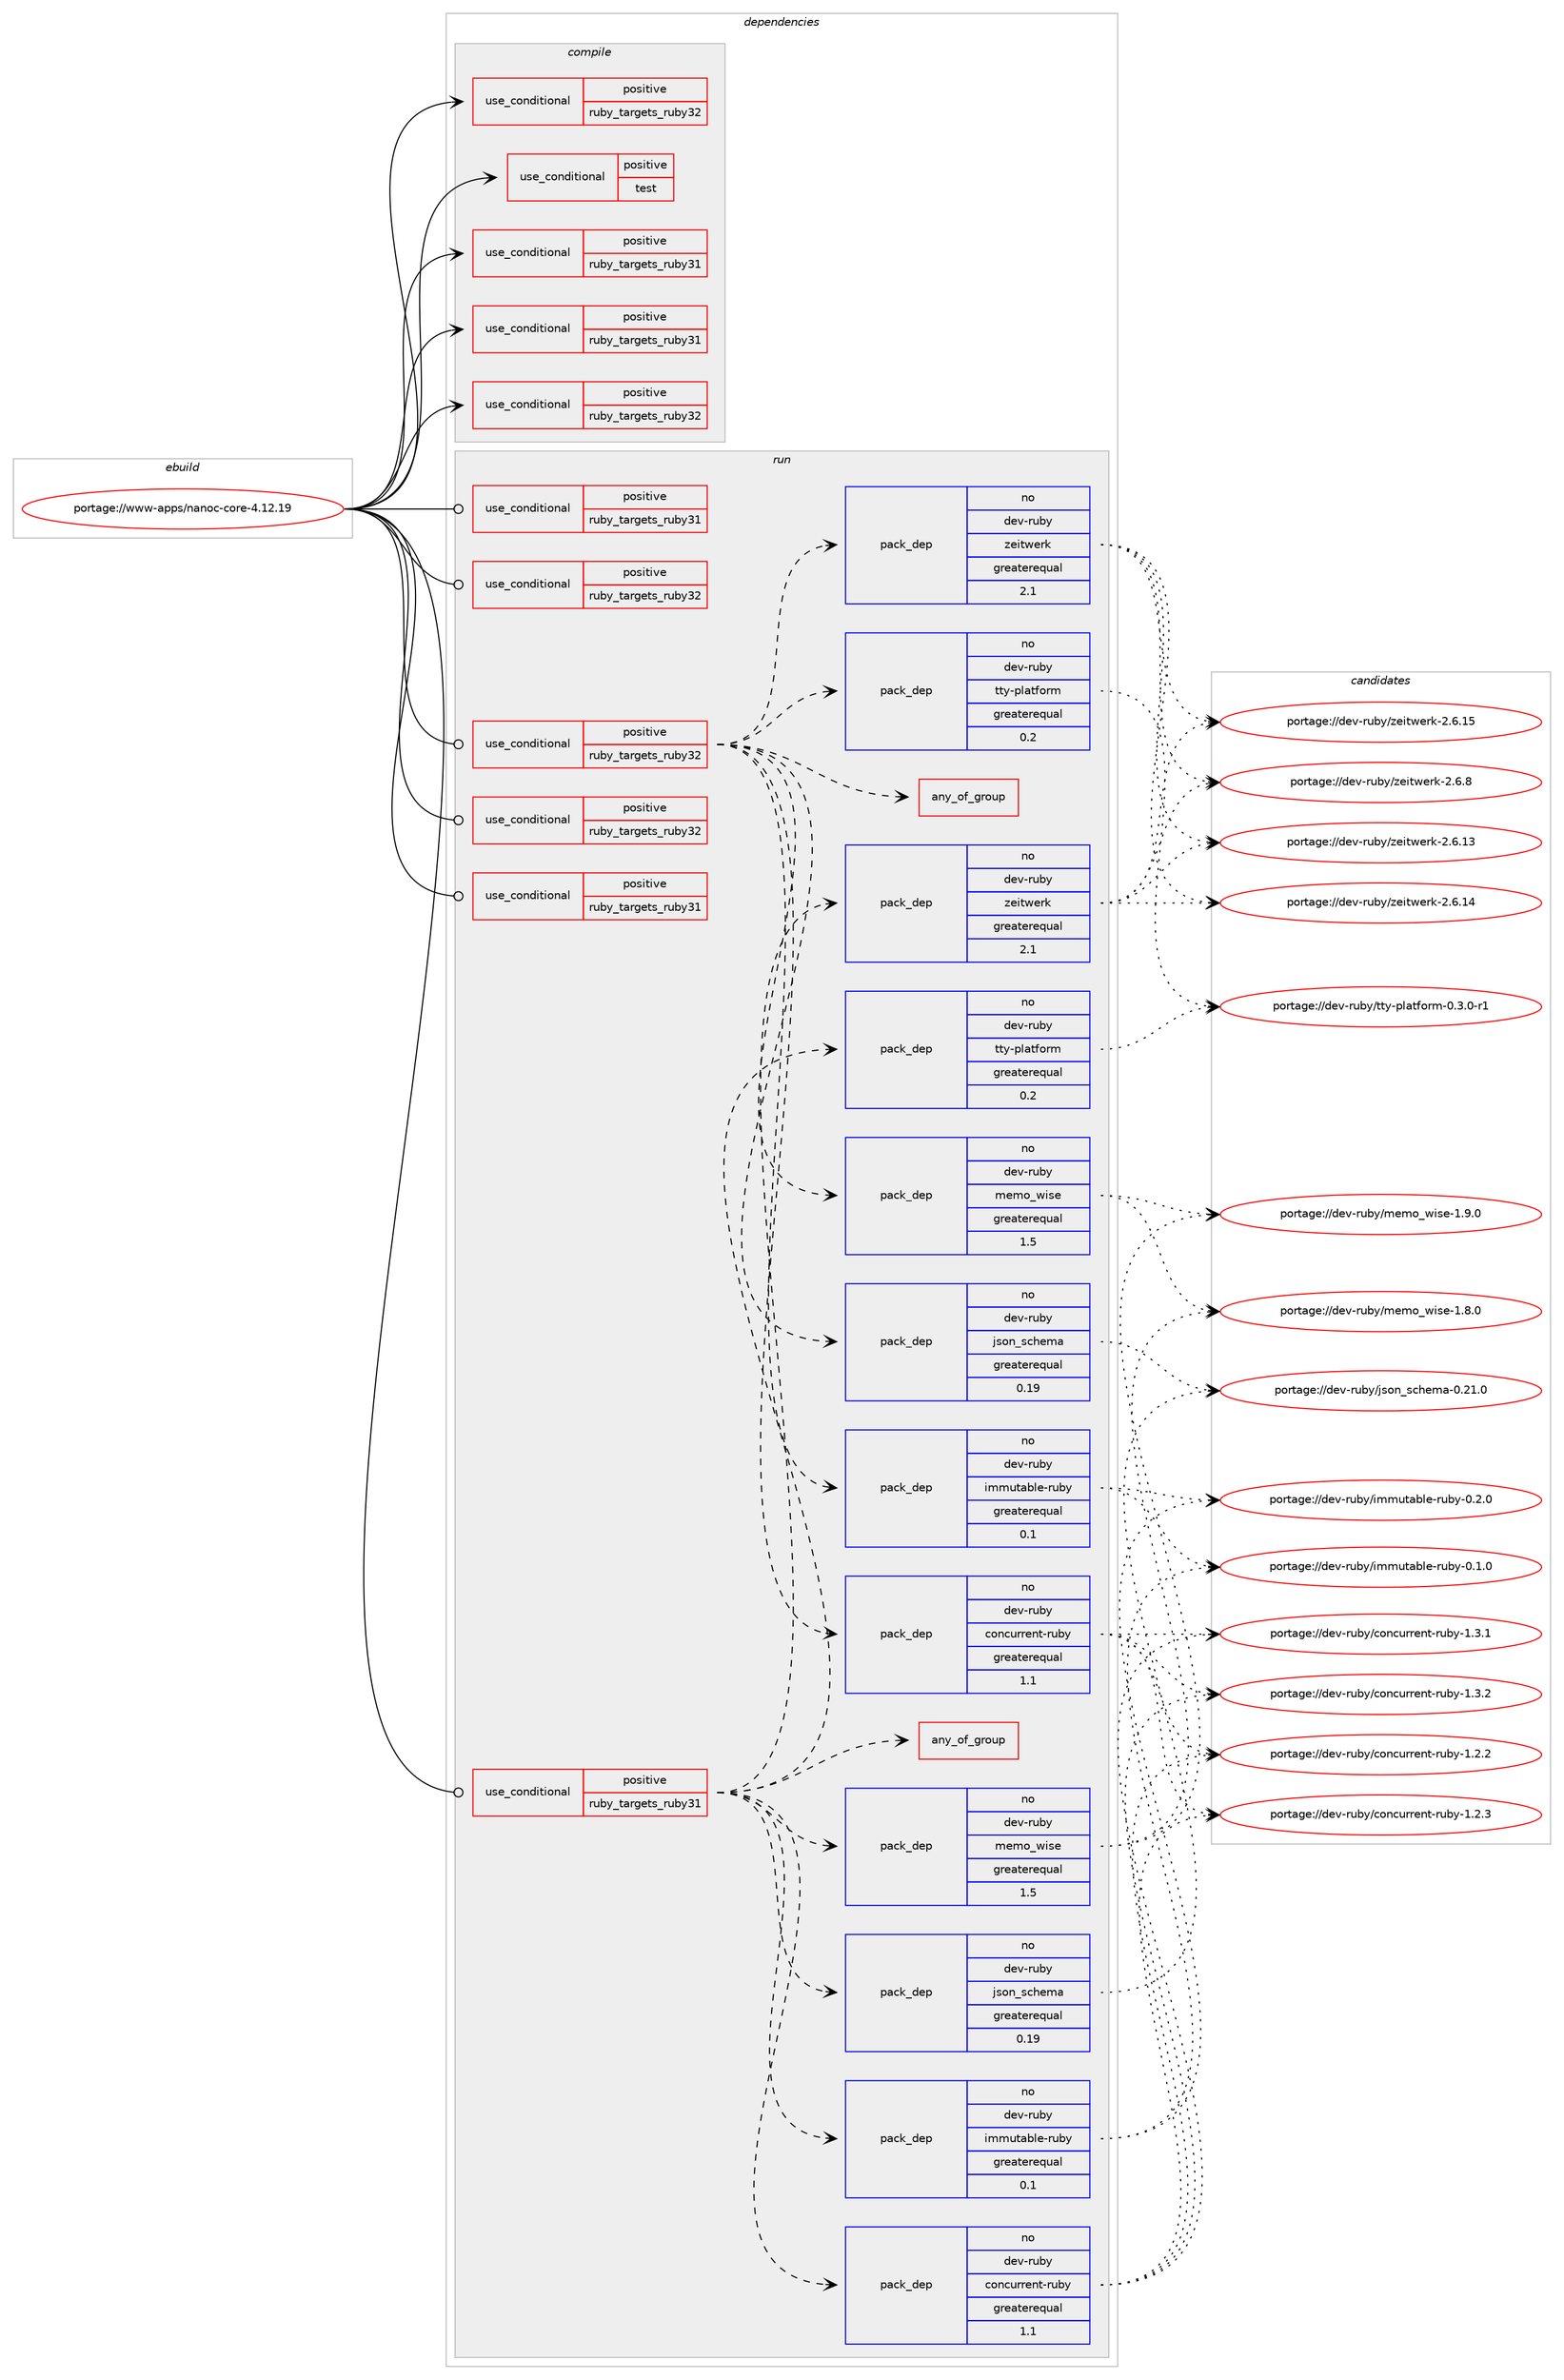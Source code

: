 digraph prolog {

# *************
# Graph options
# *************

newrank=true;
concentrate=true;
compound=true;
graph [rankdir=LR,fontname=Helvetica,fontsize=10,ranksep=1.5];#, ranksep=2.5, nodesep=0.2];
edge  [arrowhead=vee];
node  [fontname=Helvetica,fontsize=10];

# **********
# The ebuild
# **********

subgraph cluster_leftcol {
color=gray;
rank=same;
label=<<i>ebuild</i>>;
id [label="portage://www-apps/nanoc-core-4.12.19", color=red, width=4, href="../www-apps/nanoc-core-4.12.19.svg"];
}

# ****************
# The dependencies
# ****************

subgraph cluster_midcol {
color=gray;
label=<<i>dependencies</i>>;
subgraph cluster_compile {
fillcolor="#eeeeee";
style=filled;
label=<<i>compile</i>>;
subgraph cond1166 {
dependency2887 [label=<<TABLE BORDER="0" CELLBORDER="1" CELLSPACING="0" CELLPADDING="4"><TR><TD ROWSPAN="3" CELLPADDING="10">use_conditional</TD></TR><TR><TD>positive</TD></TR><TR><TD>ruby_targets_ruby31</TD></TR></TABLE>>, shape=none, color=red];
# *** BEGIN UNKNOWN DEPENDENCY TYPE (TODO) ***
# dependency2887 -> package_dependency(portage://www-apps/nanoc-core-4.12.19,install,no,dev-lang,ruby,none,[,,],[slot(3.1)],[])
# *** END UNKNOWN DEPENDENCY TYPE (TODO) ***

}
id:e -> dependency2887:w [weight=20,style="solid",arrowhead="vee"];
subgraph cond1167 {
dependency2888 [label=<<TABLE BORDER="0" CELLBORDER="1" CELLSPACING="0" CELLPADDING="4"><TR><TD ROWSPAN="3" CELLPADDING="10">use_conditional</TD></TR><TR><TD>positive</TD></TR><TR><TD>ruby_targets_ruby31</TD></TR></TABLE>>, shape=none, color=red];
# *** BEGIN UNKNOWN DEPENDENCY TYPE (TODO) ***
# dependency2888 -> package_dependency(portage://www-apps/nanoc-core-4.12.19,install,no,virtual,rubygems,none,[,,],[],[use(enable(ruby_targets_ruby31),negative)])
# *** END UNKNOWN DEPENDENCY TYPE (TODO) ***

}
id:e -> dependency2888:w [weight=20,style="solid",arrowhead="vee"];
subgraph cond1168 {
dependency2889 [label=<<TABLE BORDER="0" CELLBORDER="1" CELLSPACING="0" CELLPADDING="4"><TR><TD ROWSPAN="3" CELLPADDING="10">use_conditional</TD></TR><TR><TD>positive</TD></TR><TR><TD>ruby_targets_ruby32</TD></TR></TABLE>>, shape=none, color=red];
# *** BEGIN UNKNOWN DEPENDENCY TYPE (TODO) ***
# dependency2889 -> package_dependency(portage://www-apps/nanoc-core-4.12.19,install,no,dev-lang,ruby,none,[,,],[slot(3.2)],[])
# *** END UNKNOWN DEPENDENCY TYPE (TODO) ***

}
id:e -> dependency2889:w [weight=20,style="solid",arrowhead="vee"];
subgraph cond1169 {
dependency2890 [label=<<TABLE BORDER="0" CELLBORDER="1" CELLSPACING="0" CELLPADDING="4"><TR><TD ROWSPAN="3" CELLPADDING="10">use_conditional</TD></TR><TR><TD>positive</TD></TR><TR><TD>ruby_targets_ruby32</TD></TR></TABLE>>, shape=none, color=red];
# *** BEGIN UNKNOWN DEPENDENCY TYPE (TODO) ***
# dependency2890 -> package_dependency(portage://www-apps/nanoc-core-4.12.19,install,no,virtual,rubygems,none,[,,],[],[use(enable(ruby_targets_ruby32),negative)])
# *** END UNKNOWN DEPENDENCY TYPE (TODO) ***

}
id:e -> dependency2890:w [weight=20,style="solid",arrowhead="vee"];
subgraph cond1170 {
dependency2891 [label=<<TABLE BORDER="0" CELLBORDER="1" CELLSPACING="0" CELLPADDING="4"><TR><TD ROWSPAN="3" CELLPADDING="10">use_conditional</TD></TR><TR><TD>positive</TD></TR><TR><TD>test</TD></TR></TABLE>>, shape=none, color=red];
# *** BEGIN UNKNOWN DEPENDENCY TYPE (TODO) ***
# dependency2891 -> package_dependency(portage://www-apps/nanoc-core-4.12.19,install,no,app-text,asciidoc,none,[,,],[],[])
# *** END UNKNOWN DEPENDENCY TYPE (TODO) ***

# *** BEGIN UNKNOWN DEPENDENCY TYPE (TODO) ***
# dependency2891 -> package_dependency(portage://www-apps/nanoc-core-4.12.19,install,no,app-text,highlight,none,[,,],[],[])
# *** END UNKNOWN DEPENDENCY TYPE (TODO) ***

}
id:e -> dependency2891:w [weight=20,style="solid",arrowhead="vee"];
}
subgraph cluster_compileandrun {
fillcolor="#eeeeee";
style=filled;
label=<<i>compile and run</i>>;
}
subgraph cluster_run {
fillcolor="#eeeeee";
style=filled;
label=<<i>run</i>>;
subgraph cond1171 {
dependency2892 [label=<<TABLE BORDER="0" CELLBORDER="1" CELLSPACING="0" CELLPADDING="4"><TR><TD ROWSPAN="3" CELLPADDING="10">use_conditional</TD></TR><TR><TD>positive</TD></TR><TR><TD>ruby_targets_ruby31</TD></TR></TABLE>>, shape=none, color=red];
# *** BEGIN UNKNOWN DEPENDENCY TYPE (TODO) ***
# dependency2892 -> package_dependency(portage://www-apps/nanoc-core-4.12.19,run,no,dev-lang,ruby,none,[,,],[slot(3.1)],[])
# *** END UNKNOWN DEPENDENCY TYPE (TODO) ***

}
id:e -> dependency2892:w [weight=20,style="solid",arrowhead="odot"];
subgraph cond1172 {
dependency2893 [label=<<TABLE BORDER="0" CELLBORDER="1" CELLSPACING="0" CELLPADDING="4"><TR><TD ROWSPAN="3" CELLPADDING="10">use_conditional</TD></TR><TR><TD>positive</TD></TR><TR><TD>ruby_targets_ruby31</TD></TR></TABLE>>, shape=none, color=red];
subgraph pack1651 {
dependency2894 [label=<<TABLE BORDER="0" CELLBORDER="1" CELLSPACING="0" CELLPADDING="4" WIDTH="220"><TR><TD ROWSPAN="6" CELLPADDING="30">pack_dep</TD></TR><TR><TD WIDTH="110">no</TD></TR><TR><TD>dev-ruby</TD></TR><TR><TD>concurrent-ruby</TD></TR><TR><TD>greaterequal</TD></TR><TR><TD>1.1</TD></TR></TABLE>>, shape=none, color=blue];
}
dependency2893:e -> dependency2894:w [weight=20,style="dashed",arrowhead="vee"];
# *** BEGIN UNKNOWN DEPENDENCY TYPE (TODO) ***
# dependency2893 -> package_dependency(portage://www-apps/nanoc-core-4.12.19,run,no,dev-ruby,ddmetrics,none,[,,],[slot(1)],[use(enable(ruby_targets_ruby31),negative)])
# *** END UNKNOWN DEPENDENCY TYPE (TODO) ***

# *** BEGIN UNKNOWN DEPENDENCY TYPE (TODO) ***
# dependency2893 -> package_dependency(portage://www-apps/nanoc-core-4.12.19,run,no,dev-ruby,ddplugin,none,[,,],[slot(1)],[use(enable(ruby_targets_ruby31),negative)])
# *** END UNKNOWN DEPENDENCY TYPE (TODO) ***

subgraph pack1652 {
dependency2895 [label=<<TABLE BORDER="0" CELLBORDER="1" CELLSPACING="0" CELLPADDING="4" WIDTH="220"><TR><TD ROWSPAN="6" CELLPADDING="30">pack_dep</TD></TR><TR><TD WIDTH="110">no</TD></TR><TR><TD>dev-ruby</TD></TR><TR><TD>immutable-ruby</TD></TR><TR><TD>greaterequal</TD></TR><TR><TD>0.1</TD></TR></TABLE>>, shape=none, color=blue];
}
dependency2893:e -> dependency2895:w [weight=20,style="dashed",arrowhead="vee"];
subgraph pack1653 {
dependency2896 [label=<<TABLE BORDER="0" CELLBORDER="1" CELLSPACING="0" CELLPADDING="4" WIDTH="220"><TR><TD ROWSPAN="6" CELLPADDING="30">pack_dep</TD></TR><TR><TD WIDTH="110">no</TD></TR><TR><TD>dev-ruby</TD></TR><TR><TD>json_schema</TD></TR><TR><TD>greaterequal</TD></TR><TR><TD>0.19</TD></TR></TABLE>>, shape=none, color=blue];
}
dependency2893:e -> dependency2896:w [weight=20,style="dashed",arrowhead="vee"];
subgraph pack1654 {
dependency2897 [label=<<TABLE BORDER="0" CELLBORDER="1" CELLSPACING="0" CELLPADDING="4" WIDTH="220"><TR><TD ROWSPAN="6" CELLPADDING="30">pack_dep</TD></TR><TR><TD WIDTH="110">no</TD></TR><TR><TD>dev-ruby</TD></TR><TR><TD>memo_wise</TD></TR><TR><TD>greaterequal</TD></TR><TR><TD>1.5</TD></TR></TABLE>>, shape=none, color=blue];
}
dependency2893:e -> dependency2897:w [weight=20,style="dashed",arrowhead="vee"];
subgraph any72 {
dependency2898 [label=<<TABLE BORDER="0" CELLBORDER="1" CELLSPACING="0" CELLPADDING="4"><TR><TD CELLPADDING="10">any_of_group</TD></TR></TABLE>>, shape=none, color=red];# *** BEGIN UNKNOWN DEPENDENCY TYPE (TODO) ***
# dependency2898 -> package_dependency(portage://www-apps/nanoc-core-4.12.19,run,no,dev-ruby,psych,none,[,,],[slot(5)],[use(enable(ruby_targets_ruby31),negative)])
# *** END UNKNOWN DEPENDENCY TYPE (TODO) ***

# *** BEGIN UNKNOWN DEPENDENCY TYPE (TODO) ***
# dependency2898 -> package_dependency(portage://www-apps/nanoc-core-4.12.19,run,no,dev-ruby,psych,none,[,,],[slot(0)],[use(enable(ruby_targets_ruby31),negative)])
# *** END UNKNOWN DEPENDENCY TYPE (TODO) ***

}
dependency2893:e -> dependency2898:w [weight=20,style="dashed",arrowhead="vee"];
# *** BEGIN UNKNOWN DEPENDENCY TYPE (TODO) ***
# dependency2893 -> package_dependency(portage://www-apps/nanoc-core-4.12.19,run,no,dev-ruby,slow_enumerator_tools,none,[,,],[slot(1)],[use(enable(ruby_targets_ruby31),negative)])
# *** END UNKNOWN DEPENDENCY TYPE (TODO) ***

subgraph pack1655 {
dependency2899 [label=<<TABLE BORDER="0" CELLBORDER="1" CELLSPACING="0" CELLPADDING="4" WIDTH="220"><TR><TD ROWSPAN="6" CELLPADDING="30">pack_dep</TD></TR><TR><TD WIDTH="110">no</TD></TR><TR><TD>dev-ruby</TD></TR><TR><TD>tty-platform</TD></TR><TR><TD>greaterequal</TD></TR><TR><TD>0.2</TD></TR></TABLE>>, shape=none, color=blue];
}
dependency2893:e -> dependency2899:w [weight=20,style="dashed",arrowhead="vee"];
subgraph pack1656 {
dependency2900 [label=<<TABLE BORDER="0" CELLBORDER="1" CELLSPACING="0" CELLPADDING="4" WIDTH="220"><TR><TD ROWSPAN="6" CELLPADDING="30">pack_dep</TD></TR><TR><TD WIDTH="110">no</TD></TR><TR><TD>dev-ruby</TD></TR><TR><TD>zeitwerk</TD></TR><TR><TD>greaterequal</TD></TR><TR><TD>2.1</TD></TR></TABLE>>, shape=none, color=blue];
}
dependency2893:e -> dependency2900:w [weight=20,style="dashed",arrowhead="vee"];
}
id:e -> dependency2893:w [weight=20,style="solid",arrowhead="odot"];
subgraph cond1173 {
dependency2901 [label=<<TABLE BORDER="0" CELLBORDER="1" CELLSPACING="0" CELLPADDING="4"><TR><TD ROWSPAN="3" CELLPADDING="10">use_conditional</TD></TR><TR><TD>positive</TD></TR><TR><TD>ruby_targets_ruby31</TD></TR></TABLE>>, shape=none, color=red];
# *** BEGIN UNKNOWN DEPENDENCY TYPE (TODO) ***
# dependency2901 -> package_dependency(portage://www-apps/nanoc-core-4.12.19,run,no,virtual,rubygems,none,[,,],[],[use(enable(ruby_targets_ruby31),negative)])
# *** END UNKNOWN DEPENDENCY TYPE (TODO) ***

}
id:e -> dependency2901:w [weight=20,style="solid",arrowhead="odot"];
subgraph cond1174 {
dependency2902 [label=<<TABLE BORDER="0" CELLBORDER="1" CELLSPACING="0" CELLPADDING="4"><TR><TD ROWSPAN="3" CELLPADDING="10">use_conditional</TD></TR><TR><TD>positive</TD></TR><TR><TD>ruby_targets_ruby32</TD></TR></TABLE>>, shape=none, color=red];
# *** BEGIN UNKNOWN DEPENDENCY TYPE (TODO) ***
# dependency2902 -> package_dependency(portage://www-apps/nanoc-core-4.12.19,run,no,dev-lang,ruby,none,[,,],[slot(3.2)],[])
# *** END UNKNOWN DEPENDENCY TYPE (TODO) ***

}
id:e -> dependency2902:w [weight=20,style="solid",arrowhead="odot"];
subgraph cond1175 {
dependency2903 [label=<<TABLE BORDER="0" CELLBORDER="1" CELLSPACING="0" CELLPADDING="4"><TR><TD ROWSPAN="3" CELLPADDING="10">use_conditional</TD></TR><TR><TD>positive</TD></TR><TR><TD>ruby_targets_ruby32</TD></TR></TABLE>>, shape=none, color=red];
subgraph pack1657 {
dependency2904 [label=<<TABLE BORDER="0" CELLBORDER="1" CELLSPACING="0" CELLPADDING="4" WIDTH="220"><TR><TD ROWSPAN="6" CELLPADDING="30">pack_dep</TD></TR><TR><TD WIDTH="110">no</TD></TR><TR><TD>dev-ruby</TD></TR><TR><TD>concurrent-ruby</TD></TR><TR><TD>greaterequal</TD></TR><TR><TD>1.1</TD></TR></TABLE>>, shape=none, color=blue];
}
dependency2903:e -> dependency2904:w [weight=20,style="dashed",arrowhead="vee"];
# *** BEGIN UNKNOWN DEPENDENCY TYPE (TODO) ***
# dependency2903 -> package_dependency(portage://www-apps/nanoc-core-4.12.19,run,no,dev-ruby,ddmetrics,none,[,,],[slot(1)],[use(enable(ruby_targets_ruby32),negative)])
# *** END UNKNOWN DEPENDENCY TYPE (TODO) ***

# *** BEGIN UNKNOWN DEPENDENCY TYPE (TODO) ***
# dependency2903 -> package_dependency(portage://www-apps/nanoc-core-4.12.19,run,no,dev-ruby,ddplugin,none,[,,],[slot(1)],[use(enable(ruby_targets_ruby32),negative)])
# *** END UNKNOWN DEPENDENCY TYPE (TODO) ***

subgraph pack1658 {
dependency2905 [label=<<TABLE BORDER="0" CELLBORDER="1" CELLSPACING="0" CELLPADDING="4" WIDTH="220"><TR><TD ROWSPAN="6" CELLPADDING="30">pack_dep</TD></TR><TR><TD WIDTH="110">no</TD></TR><TR><TD>dev-ruby</TD></TR><TR><TD>immutable-ruby</TD></TR><TR><TD>greaterequal</TD></TR><TR><TD>0.1</TD></TR></TABLE>>, shape=none, color=blue];
}
dependency2903:e -> dependency2905:w [weight=20,style="dashed",arrowhead="vee"];
subgraph pack1659 {
dependency2906 [label=<<TABLE BORDER="0" CELLBORDER="1" CELLSPACING="0" CELLPADDING="4" WIDTH="220"><TR><TD ROWSPAN="6" CELLPADDING="30">pack_dep</TD></TR><TR><TD WIDTH="110">no</TD></TR><TR><TD>dev-ruby</TD></TR><TR><TD>json_schema</TD></TR><TR><TD>greaterequal</TD></TR><TR><TD>0.19</TD></TR></TABLE>>, shape=none, color=blue];
}
dependency2903:e -> dependency2906:w [weight=20,style="dashed",arrowhead="vee"];
subgraph pack1660 {
dependency2907 [label=<<TABLE BORDER="0" CELLBORDER="1" CELLSPACING="0" CELLPADDING="4" WIDTH="220"><TR><TD ROWSPAN="6" CELLPADDING="30">pack_dep</TD></TR><TR><TD WIDTH="110">no</TD></TR><TR><TD>dev-ruby</TD></TR><TR><TD>memo_wise</TD></TR><TR><TD>greaterequal</TD></TR><TR><TD>1.5</TD></TR></TABLE>>, shape=none, color=blue];
}
dependency2903:e -> dependency2907:w [weight=20,style="dashed",arrowhead="vee"];
subgraph any73 {
dependency2908 [label=<<TABLE BORDER="0" CELLBORDER="1" CELLSPACING="0" CELLPADDING="4"><TR><TD CELLPADDING="10">any_of_group</TD></TR></TABLE>>, shape=none, color=red];# *** BEGIN UNKNOWN DEPENDENCY TYPE (TODO) ***
# dependency2908 -> package_dependency(portage://www-apps/nanoc-core-4.12.19,run,no,dev-ruby,psych,none,[,,],[slot(5)],[use(enable(ruby_targets_ruby32),negative)])
# *** END UNKNOWN DEPENDENCY TYPE (TODO) ***

# *** BEGIN UNKNOWN DEPENDENCY TYPE (TODO) ***
# dependency2908 -> package_dependency(portage://www-apps/nanoc-core-4.12.19,run,no,dev-ruby,psych,none,[,,],[slot(0)],[use(enable(ruby_targets_ruby32),negative)])
# *** END UNKNOWN DEPENDENCY TYPE (TODO) ***

}
dependency2903:e -> dependency2908:w [weight=20,style="dashed",arrowhead="vee"];
# *** BEGIN UNKNOWN DEPENDENCY TYPE (TODO) ***
# dependency2903 -> package_dependency(portage://www-apps/nanoc-core-4.12.19,run,no,dev-ruby,slow_enumerator_tools,none,[,,],[slot(1)],[use(enable(ruby_targets_ruby32),negative)])
# *** END UNKNOWN DEPENDENCY TYPE (TODO) ***

subgraph pack1661 {
dependency2909 [label=<<TABLE BORDER="0" CELLBORDER="1" CELLSPACING="0" CELLPADDING="4" WIDTH="220"><TR><TD ROWSPAN="6" CELLPADDING="30">pack_dep</TD></TR><TR><TD WIDTH="110">no</TD></TR><TR><TD>dev-ruby</TD></TR><TR><TD>tty-platform</TD></TR><TR><TD>greaterequal</TD></TR><TR><TD>0.2</TD></TR></TABLE>>, shape=none, color=blue];
}
dependency2903:e -> dependency2909:w [weight=20,style="dashed",arrowhead="vee"];
subgraph pack1662 {
dependency2910 [label=<<TABLE BORDER="0" CELLBORDER="1" CELLSPACING="0" CELLPADDING="4" WIDTH="220"><TR><TD ROWSPAN="6" CELLPADDING="30">pack_dep</TD></TR><TR><TD WIDTH="110">no</TD></TR><TR><TD>dev-ruby</TD></TR><TR><TD>zeitwerk</TD></TR><TR><TD>greaterequal</TD></TR><TR><TD>2.1</TD></TR></TABLE>>, shape=none, color=blue];
}
dependency2903:e -> dependency2910:w [weight=20,style="dashed",arrowhead="vee"];
}
id:e -> dependency2903:w [weight=20,style="solid",arrowhead="odot"];
subgraph cond1176 {
dependency2911 [label=<<TABLE BORDER="0" CELLBORDER="1" CELLSPACING="0" CELLPADDING="4"><TR><TD ROWSPAN="3" CELLPADDING="10">use_conditional</TD></TR><TR><TD>positive</TD></TR><TR><TD>ruby_targets_ruby32</TD></TR></TABLE>>, shape=none, color=red];
# *** BEGIN UNKNOWN DEPENDENCY TYPE (TODO) ***
# dependency2911 -> package_dependency(portage://www-apps/nanoc-core-4.12.19,run,no,virtual,rubygems,none,[,,],[],[use(enable(ruby_targets_ruby32),negative)])
# *** END UNKNOWN DEPENDENCY TYPE (TODO) ***

}
id:e -> dependency2911:w [weight=20,style="solid",arrowhead="odot"];
}
}

# **************
# The candidates
# **************

subgraph cluster_choices {
rank=same;
color=gray;
label=<<i>candidates</i>>;

subgraph choice1651 {
color=black;
nodesep=1;
choice10010111845114117981214799111110991171141141011101164511411798121454946504650 [label="portage://dev-ruby/concurrent-ruby-1.2.2", color=red, width=4,href="../dev-ruby/concurrent-ruby-1.2.2.svg"];
choice10010111845114117981214799111110991171141141011101164511411798121454946504651 [label="portage://dev-ruby/concurrent-ruby-1.2.3", color=red, width=4,href="../dev-ruby/concurrent-ruby-1.2.3.svg"];
choice10010111845114117981214799111110991171141141011101164511411798121454946514649 [label="portage://dev-ruby/concurrent-ruby-1.3.1", color=red, width=4,href="../dev-ruby/concurrent-ruby-1.3.1.svg"];
choice10010111845114117981214799111110991171141141011101164511411798121454946514650 [label="portage://dev-ruby/concurrent-ruby-1.3.2", color=red, width=4,href="../dev-ruby/concurrent-ruby-1.3.2.svg"];
dependency2894:e -> choice10010111845114117981214799111110991171141141011101164511411798121454946504650:w [style=dotted,weight="100"];
dependency2894:e -> choice10010111845114117981214799111110991171141141011101164511411798121454946504651:w [style=dotted,weight="100"];
dependency2894:e -> choice10010111845114117981214799111110991171141141011101164511411798121454946514649:w [style=dotted,weight="100"];
dependency2894:e -> choice10010111845114117981214799111110991171141141011101164511411798121454946514650:w [style=dotted,weight="100"];
}
subgraph choice1652 {
color=black;
nodesep=1;
choice10010111845114117981214710510910911711697981081014511411798121454846494648 [label="portage://dev-ruby/immutable-ruby-0.1.0", color=red, width=4,href="../dev-ruby/immutable-ruby-0.1.0.svg"];
choice10010111845114117981214710510910911711697981081014511411798121454846504648 [label="portage://dev-ruby/immutable-ruby-0.2.0", color=red, width=4,href="../dev-ruby/immutable-ruby-0.2.0.svg"];
dependency2895:e -> choice10010111845114117981214710510910911711697981081014511411798121454846494648:w [style=dotted,weight="100"];
dependency2895:e -> choice10010111845114117981214710510910911711697981081014511411798121454846504648:w [style=dotted,weight="100"];
}
subgraph choice1653 {
color=black;
nodesep=1;
choice10010111845114117981214710611511111095115991041011099745484650494648 [label="portage://dev-ruby/json_schema-0.21.0", color=red, width=4,href="../dev-ruby/json_schema-0.21.0.svg"];
dependency2896:e -> choice10010111845114117981214710611511111095115991041011099745484650494648:w [style=dotted,weight="100"];
}
subgraph choice1654 {
color=black;
nodesep=1;
choice10010111845114117981214710910110911195119105115101454946564648 [label="portage://dev-ruby/memo_wise-1.8.0", color=red, width=4,href="../dev-ruby/memo_wise-1.8.0.svg"];
choice10010111845114117981214710910110911195119105115101454946574648 [label="portage://dev-ruby/memo_wise-1.9.0", color=red, width=4,href="../dev-ruby/memo_wise-1.9.0.svg"];
dependency2897:e -> choice10010111845114117981214710910110911195119105115101454946564648:w [style=dotted,weight="100"];
dependency2897:e -> choice10010111845114117981214710910110911195119105115101454946574648:w [style=dotted,weight="100"];
}
subgraph choice1655 {
color=black;
nodesep=1;
choice10010111845114117981214711611612145112108971161021111141094548465146484511449 [label="portage://dev-ruby/tty-platform-0.3.0-r1", color=red, width=4,href="../dev-ruby/tty-platform-0.3.0-r1.svg"];
dependency2899:e -> choice10010111845114117981214711611612145112108971161021111141094548465146484511449:w [style=dotted,weight="100"];
}
subgraph choice1656 {
color=black;
nodesep=1;
choice10010111845114117981214712210110511611910111410745504654464951 [label="portage://dev-ruby/zeitwerk-2.6.13", color=red, width=4,href="../dev-ruby/zeitwerk-2.6.13.svg"];
choice10010111845114117981214712210110511611910111410745504654464952 [label="portage://dev-ruby/zeitwerk-2.6.14", color=red, width=4,href="../dev-ruby/zeitwerk-2.6.14.svg"];
choice10010111845114117981214712210110511611910111410745504654464953 [label="portage://dev-ruby/zeitwerk-2.6.15", color=red, width=4,href="../dev-ruby/zeitwerk-2.6.15.svg"];
choice100101118451141179812147122101105116119101114107455046544656 [label="portage://dev-ruby/zeitwerk-2.6.8", color=red, width=4,href="../dev-ruby/zeitwerk-2.6.8.svg"];
dependency2900:e -> choice10010111845114117981214712210110511611910111410745504654464951:w [style=dotted,weight="100"];
dependency2900:e -> choice10010111845114117981214712210110511611910111410745504654464952:w [style=dotted,weight="100"];
dependency2900:e -> choice10010111845114117981214712210110511611910111410745504654464953:w [style=dotted,weight="100"];
dependency2900:e -> choice100101118451141179812147122101105116119101114107455046544656:w [style=dotted,weight="100"];
}
subgraph choice1657 {
color=black;
nodesep=1;
choice10010111845114117981214799111110991171141141011101164511411798121454946504650 [label="portage://dev-ruby/concurrent-ruby-1.2.2", color=red, width=4,href="../dev-ruby/concurrent-ruby-1.2.2.svg"];
choice10010111845114117981214799111110991171141141011101164511411798121454946504651 [label="portage://dev-ruby/concurrent-ruby-1.2.3", color=red, width=4,href="../dev-ruby/concurrent-ruby-1.2.3.svg"];
choice10010111845114117981214799111110991171141141011101164511411798121454946514649 [label="portage://dev-ruby/concurrent-ruby-1.3.1", color=red, width=4,href="../dev-ruby/concurrent-ruby-1.3.1.svg"];
choice10010111845114117981214799111110991171141141011101164511411798121454946514650 [label="portage://dev-ruby/concurrent-ruby-1.3.2", color=red, width=4,href="../dev-ruby/concurrent-ruby-1.3.2.svg"];
dependency2904:e -> choice10010111845114117981214799111110991171141141011101164511411798121454946504650:w [style=dotted,weight="100"];
dependency2904:e -> choice10010111845114117981214799111110991171141141011101164511411798121454946504651:w [style=dotted,weight="100"];
dependency2904:e -> choice10010111845114117981214799111110991171141141011101164511411798121454946514649:w [style=dotted,weight="100"];
dependency2904:e -> choice10010111845114117981214799111110991171141141011101164511411798121454946514650:w [style=dotted,weight="100"];
}
subgraph choice1658 {
color=black;
nodesep=1;
choice10010111845114117981214710510910911711697981081014511411798121454846494648 [label="portage://dev-ruby/immutable-ruby-0.1.0", color=red, width=4,href="../dev-ruby/immutable-ruby-0.1.0.svg"];
choice10010111845114117981214710510910911711697981081014511411798121454846504648 [label="portage://dev-ruby/immutable-ruby-0.2.0", color=red, width=4,href="../dev-ruby/immutable-ruby-0.2.0.svg"];
dependency2905:e -> choice10010111845114117981214710510910911711697981081014511411798121454846494648:w [style=dotted,weight="100"];
dependency2905:e -> choice10010111845114117981214710510910911711697981081014511411798121454846504648:w [style=dotted,weight="100"];
}
subgraph choice1659 {
color=black;
nodesep=1;
choice10010111845114117981214710611511111095115991041011099745484650494648 [label="portage://dev-ruby/json_schema-0.21.0", color=red, width=4,href="../dev-ruby/json_schema-0.21.0.svg"];
dependency2906:e -> choice10010111845114117981214710611511111095115991041011099745484650494648:w [style=dotted,weight="100"];
}
subgraph choice1660 {
color=black;
nodesep=1;
choice10010111845114117981214710910110911195119105115101454946564648 [label="portage://dev-ruby/memo_wise-1.8.0", color=red, width=4,href="../dev-ruby/memo_wise-1.8.0.svg"];
choice10010111845114117981214710910110911195119105115101454946574648 [label="portage://dev-ruby/memo_wise-1.9.0", color=red, width=4,href="../dev-ruby/memo_wise-1.9.0.svg"];
dependency2907:e -> choice10010111845114117981214710910110911195119105115101454946564648:w [style=dotted,weight="100"];
dependency2907:e -> choice10010111845114117981214710910110911195119105115101454946574648:w [style=dotted,weight="100"];
}
subgraph choice1661 {
color=black;
nodesep=1;
choice10010111845114117981214711611612145112108971161021111141094548465146484511449 [label="portage://dev-ruby/tty-platform-0.3.0-r1", color=red, width=4,href="../dev-ruby/tty-platform-0.3.0-r1.svg"];
dependency2909:e -> choice10010111845114117981214711611612145112108971161021111141094548465146484511449:w [style=dotted,weight="100"];
}
subgraph choice1662 {
color=black;
nodesep=1;
choice10010111845114117981214712210110511611910111410745504654464951 [label="portage://dev-ruby/zeitwerk-2.6.13", color=red, width=4,href="../dev-ruby/zeitwerk-2.6.13.svg"];
choice10010111845114117981214712210110511611910111410745504654464952 [label="portage://dev-ruby/zeitwerk-2.6.14", color=red, width=4,href="../dev-ruby/zeitwerk-2.6.14.svg"];
choice10010111845114117981214712210110511611910111410745504654464953 [label="portage://dev-ruby/zeitwerk-2.6.15", color=red, width=4,href="../dev-ruby/zeitwerk-2.6.15.svg"];
choice100101118451141179812147122101105116119101114107455046544656 [label="portage://dev-ruby/zeitwerk-2.6.8", color=red, width=4,href="../dev-ruby/zeitwerk-2.6.8.svg"];
dependency2910:e -> choice10010111845114117981214712210110511611910111410745504654464951:w [style=dotted,weight="100"];
dependency2910:e -> choice10010111845114117981214712210110511611910111410745504654464952:w [style=dotted,weight="100"];
dependency2910:e -> choice10010111845114117981214712210110511611910111410745504654464953:w [style=dotted,weight="100"];
dependency2910:e -> choice100101118451141179812147122101105116119101114107455046544656:w [style=dotted,weight="100"];
}
}

}
